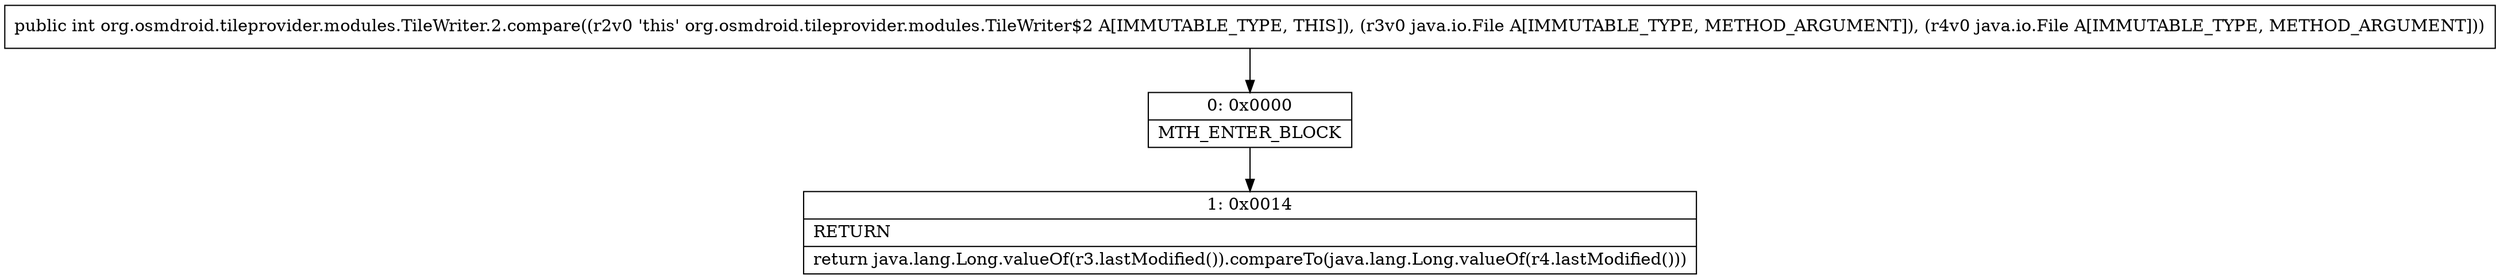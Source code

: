digraph "CFG fororg.osmdroid.tileprovider.modules.TileWriter.2.compare(Ljava\/io\/File;Ljava\/io\/File;)I" {
Node_0 [shape=record,label="{0\:\ 0x0000|MTH_ENTER_BLOCK\l}"];
Node_1 [shape=record,label="{1\:\ 0x0014|RETURN\l|return java.lang.Long.valueOf(r3.lastModified()).compareTo(java.lang.Long.valueOf(r4.lastModified()))\l}"];
MethodNode[shape=record,label="{public int org.osmdroid.tileprovider.modules.TileWriter.2.compare((r2v0 'this' org.osmdroid.tileprovider.modules.TileWriter$2 A[IMMUTABLE_TYPE, THIS]), (r3v0 java.io.File A[IMMUTABLE_TYPE, METHOD_ARGUMENT]), (r4v0 java.io.File A[IMMUTABLE_TYPE, METHOD_ARGUMENT])) }"];
MethodNode -> Node_0;
Node_0 -> Node_1;
}

